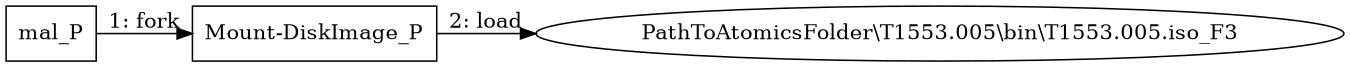 digraph "T1553.005" {
rankdir="LR"
size="9"
fixedsize="false"
splines="true"
nodesep=0.3
ranksep=0
fontsize=10
overlap="scalexy"
engine= "neato"
	"mal_P" [node_type=Process shape=box]
	"Mount-DiskImage_P" [node_type=Process shape=box]
	"PathToAtomicsFolder\\T1553.005\\bin\\T1553.005.iso_F3" [node_type=File shape=ellipse]
	"mal_P" -> "Mount-DiskImage_P" [label="1: fork"]
	"Mount-DiskImage_P" -> "PathToAtomicsFolder\\T1553.005\\bin\\T1553.005.iso_F3" [label="2: load"]
}
